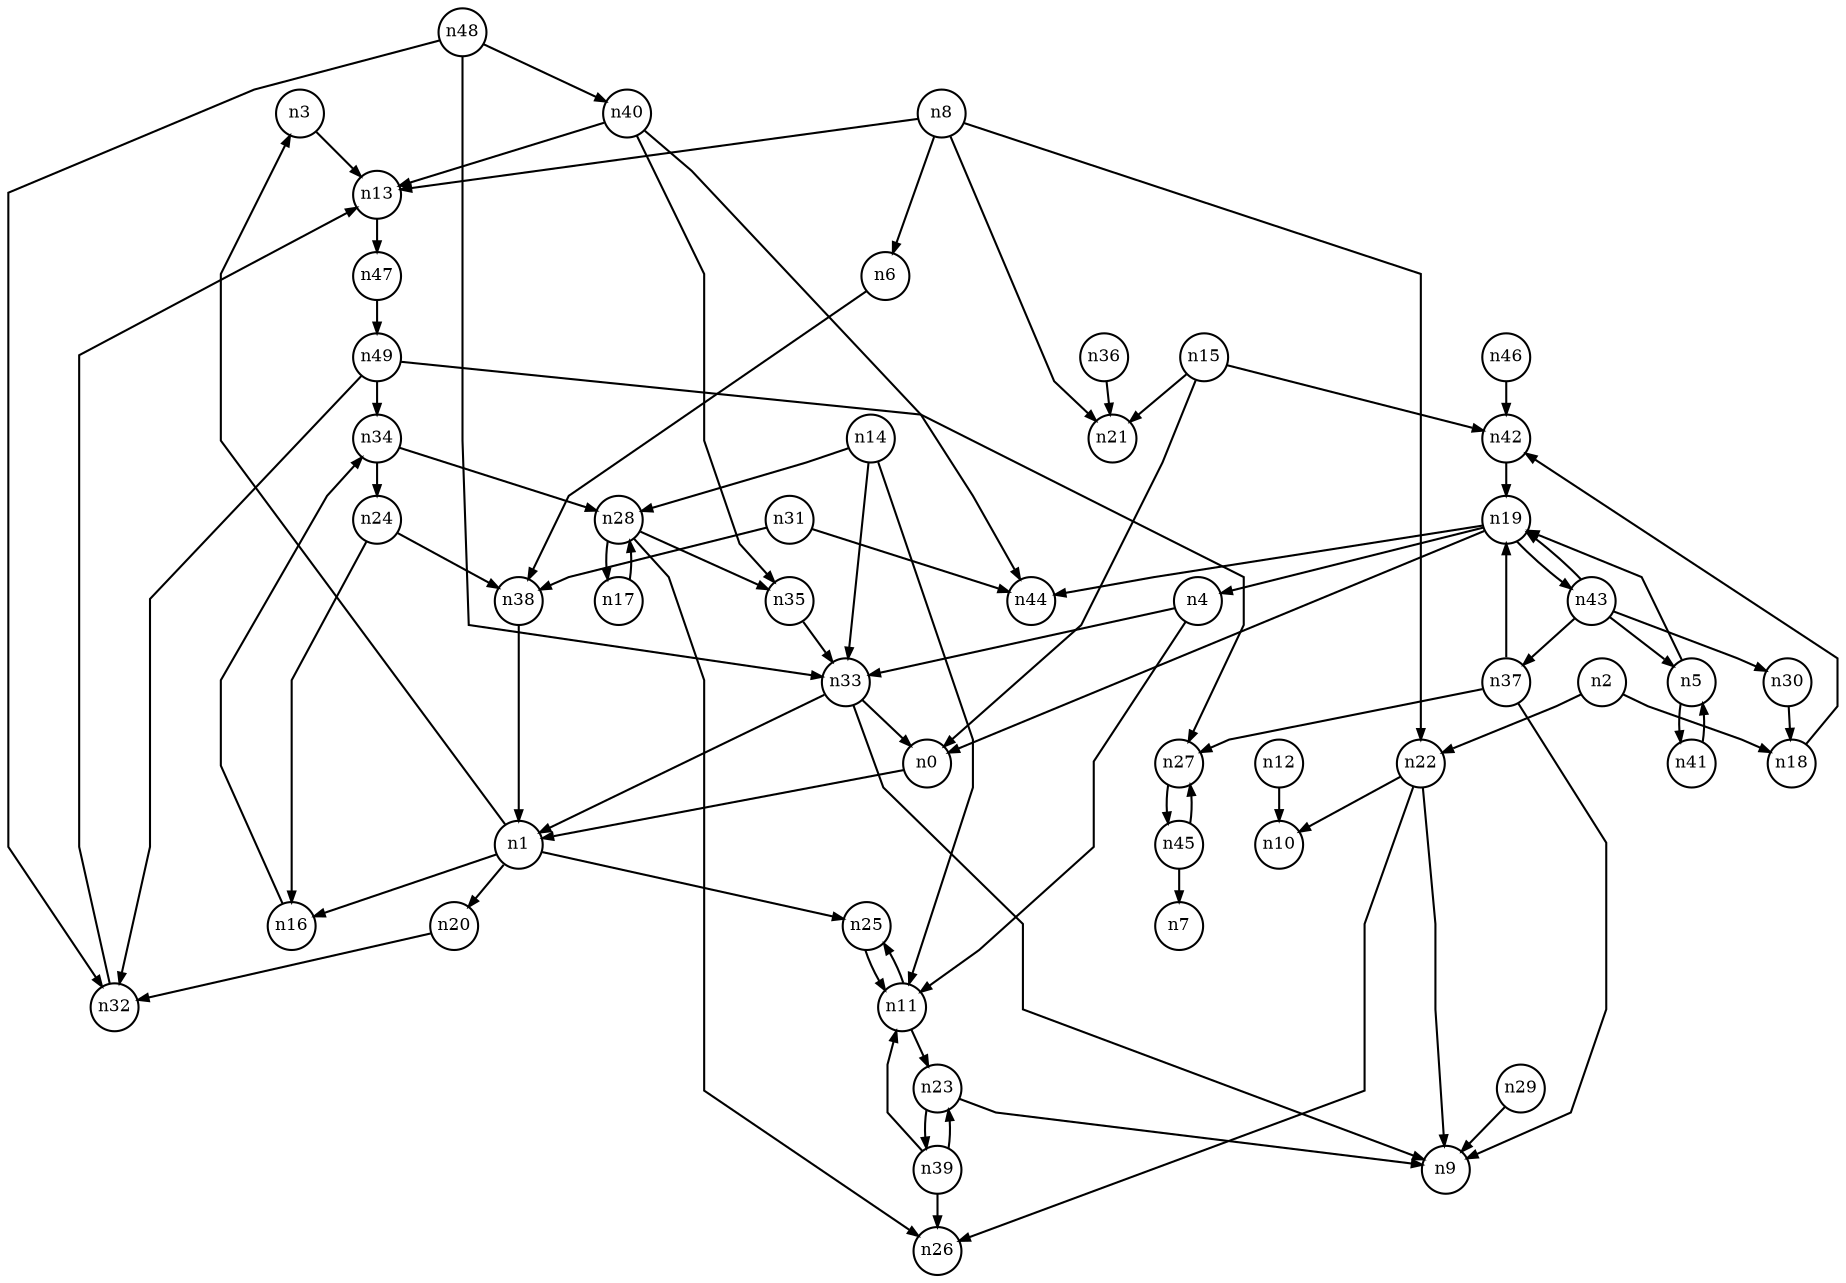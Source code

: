 digraph G{
splines=polyline;
ranksep=0.22;
nodesep=0.22;
nodesize=0.16;
fontsize=8
edge [arrowsize=0.5]
node [fontsize=8 shape=circle width=0.32 fixedsize=shape];

n3 -> n13
n1 -> n3
n1 -> n16
n1 -> n20
n1 -> n25
n16 -> n34
n20 -> n32
n25 -> n11
n18 -> n42
n2 -> n18
n2 -> n22
n22 -> n9
n22 -> n10
n22 -> n26
n13 -> n47
n11 -> n25
n11 -> n23
n4 -> n11
n4 -> n33
n33 -> n0
n33 -> n9
n33 -> n1
n41 -> n5
n5 -> n41
n5 -> n19
n38 -> n1
n6 -> n38
n8 -> n6
n8 -> n13
n8 -> n21
n8 -> n22
n12 -> n10
n14 -> n11
n14 -> n28
n14 -> n33
n28 -> n26
n28 -> n35
n28 -> n17
n0 -> n1
n15 -> n0
n15 -> n21
n15 -> n42
n42 -> n19
n34 -> n24
n34 -> n28
n17 -> n28
n19 -> n0
n19 -> n4
n19 -> n43
n19 -> n44
n43 -> n5
n43 -> n30
n43 -> n37
n43 -> n19
n32 -> n13
n23 -> n9
n23 -> n39
n39 -> n11
n39 -> n26
n39 -> n23
n24 -> n38
n24 -> n16
n35 -> n33
n29 -> n9
n30 -> n18
n31 -> n38
n31 -> n44
n36 -> n21
n37 -> n9
n37 -> n27
n37 -> n19
n27 -> n45
n40 -> n13
n40 -> n35
n40 -> n44
n45 -> n7
n45 -> n27
n46 -> n42
n49 -> n27
n49 -> n32
n49 -> n34
n47 -> n49
n48 -> n32
n48 -> n33
n48 -> n40
}
